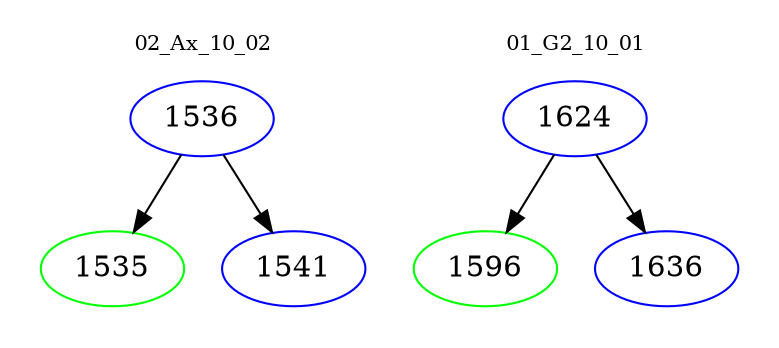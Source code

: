 digraph{
subgraph cluster_0 {
color = white
label = "02_Ax_10_02";
fontsize=10;
T0_1536 [label="1536", color="blue"]
T0_1536 -> T0_1535 [color="black"]
T0_1535 [label="1535", color="green"]
T0_1536 -> T0_1541 [color="black"]
T0_1541 [label="1541", color="blue"]
}
subgraph cluster_1 {
color = white
label = "01_G2_10_01";
fontsize=10;
T1_1624 [label="1624", color="blue"]
T1_1624 -> T1_1596 [color="black"]
T1_1596 [label="1596", color="green"]
T1_1624 -> T1_1636 [color="black"]
T1_1636 [label="1636", color="blue"]
}
}
